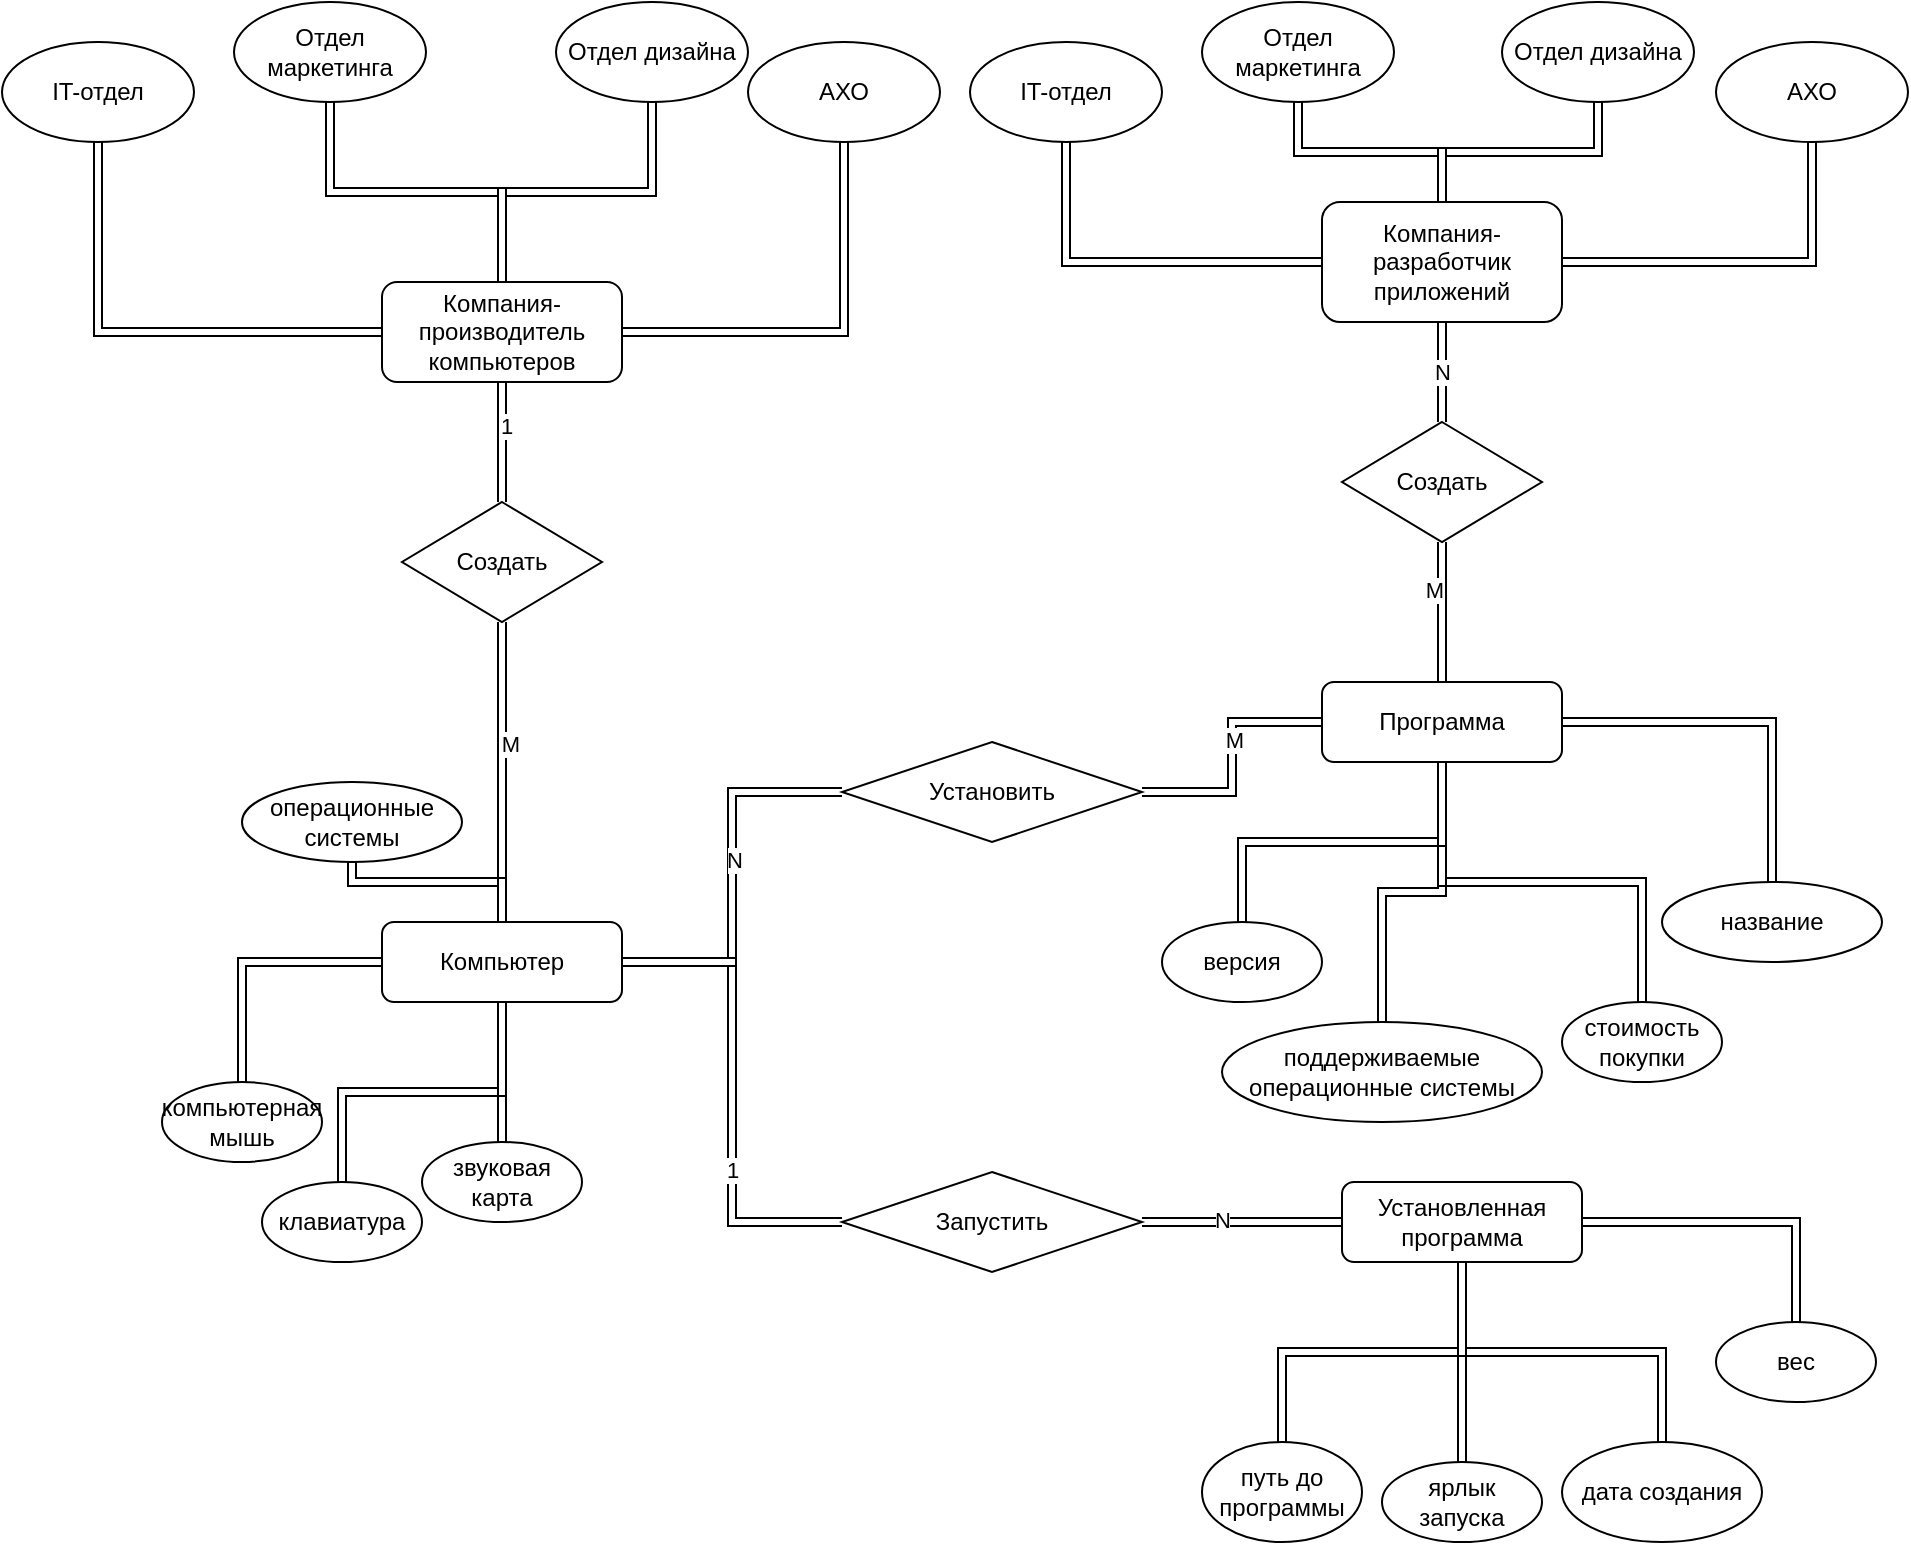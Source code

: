 <mxfile version="16.5.6" type="google"><diagram id="C5RBs43oDa-KdzZeNtuy" name="Page-1"><mxGraphModel dx="1865" dy="1748" grid="1" gridSize="10" guides="1" tooltips="1" connect="1" arrows="1" fold="1" page="1" pageScale="1" pageWidth="827" pageHeight="1169" math="0" shadow="0"><root><mxCell id="WIyWlLk6GJQsqaUBKTNV-0"/><mxCell id="WIyWlLk6GJQsqaUBKTNV-1" parent="WIyWlLk6GJQsqaUBKTNV-0"/><mxCell id="_SND7PJxF5jizySJN2dP-66" style="edgeStyle=orthogonalEdgeStyle;shape=link;rounded=0;orthogonalLoop=1;jettySize=auto;html=1;entryX=0.5;entryY=0;entryDx=0;entryDy=0;" parent="WIyWlLk6GJQsqaUBKTNV-1" source="WIyWlLk6GJQsqaUBKTNV-3" target="_SND7PJxF5jizySJN2dP-2" edge="1"><mxGeometry relative="1" as="geometry"/></mxCell><mxCell id="_SND7PJxF5jizySJN2dP-67" style="edgeStyle=orthogonalEdgeStyle;shape=link;rounded=0;orthogonalLoop=1;jettySize=auto;html=1;entryX=0.5;entryY=0;entryDx=0;entryDy=0;" parent="WIyWlLk6GJQsqaUBKTNV-1" source="WIyWlLk6GJQsqaUBKTNV-3" target="_SND7PJxF5jizySJN2dP-4" edge="1"><mxGeometry relative="1" as="geometry"/></mxCell><mxCell id="_SND7PJxF5jizySJN2dP-68" style="edgeStyle=orthogonalEdgeStyle;shape=link;rounded=0;orthogonalLoop=1;jettySize=auto;html=1;" parent="WIyWlLk6GJQsqaUBKTNV-1" source="WIyWlLk6GJQsqaUBKTNV-3" target="_SND7PJxF5jizySJN2dP-7" edge="1"><mxGeometry relative="1" as="geometry"/></mxCell><mxCell id="_SND7PJxF5jizySJN2dP-69" style="edgeStyle=orthogonalEdgeStyle;shape=link;rounded=0;orthogonalLoop=1;jettySize=auto;html=1;entryX=0.5;entryY=0;entryDx=0;entryDy=0;" parent="WIyWlLk6GJQsqaUBKTNV-1" source="WIyWlLk6GJQsqaUBKTNV-3" target="_SND7PJxF5jizySJN2dP-6" edge="1"><mxGeometry relative="1" as="geometry"/></mxCell><mxCell id="_SND7PJxF5jizySJN2dP-71" style="edgeStyle=orthogonalEdgeStyle;shape=link;rounded=0;orthogonalLoop=1;jettySize=auto;html=1;entryX=0;entryY=0.5;entryDx=0;entryDy=0;" parent="WIyWlLk6GJQsqaUBKTNV-1" source="WIyWlLk6GJQsqaUBKTNV-3" target="_SND7PJxF5jizySJN2dP-12" edge="1"><mxGeometry relative="1" as="geometry"/></mxCell><mxCell id="_SND7PJxF5jizySJN2dP-78" value="N" style="edgeLabel;html=1;align=center;verticalAlign=middle;resizable=0;points=[];" parent="_SND7PJxF5jizySJN2dP-71" vertex="1" connectable="0"><mxGeometry x="0.092" y="-1" relative="1" as="geometry"><mxPoint as="offset"/></mxGeometry></mxCell><mxCell id="_SND7PJxF5jizySJN2dP-77" style="edgeStyle=orthogonalEdgeStyle;shape=link;rounded=0;orthogonalLoop=1;jettySize=auto;html=1;entryX=0;entryY=0.5;entryDx=0;entryDy=0;" parent="WIyWlLk6GJQsqaUBKTNV-1" source="WIyWlLk6GJQsqaUBKTNV-3" target="_SND7PJxF5jizySJN2dP-13" edge="1"><mxGeometry relative="1" as="geometry"/></mxCell><mxCell id="_SND7PJxF5jizySJN2dP-80" value="1" style="edgeLabel;html=1;align=center;verticalAlign=middle;resizable=0;points=[];" parent="_SND7PJxF5jizySJN2dP-77" vertex="1" connectable="0"><mxGeometry x="0.321" relative="1" as="geometry"><mxPoint as="offset"/></mxGeometry></mxCell><mxCell id="WIyWlLk6GJQsqaUBKTNV-3" value="Компьютер" style="rounded=1;whiteSpace=wrap;html=1;fontSize=12;glass=0;strokeWidth=1;shadow=0;" parent="WIyWlLk6GJQsqaUBKTNV-1" vertex="1"><mxGeometry x="80" y="200" width="120" height="40" as="geometry"/></mxCell><mxCell id="_SND7PJxF5jizySJN2dP-73" style="edgeStyle=orthogonalEdgeStyle;shape=link;rounded=0;orthogonalLoop=1;jettySize=auto;html=1;entryX=0.5;entryY=0;entryDx=0;entryDy=0;" parent="WIyWlLk6GJQsqaUBKTNV-1" source="_SND7PJxF5jizySJN2dP-0" target="_SND7PJxF5jizySJN2dP-22" edge="1"><mxGeometry relative="1" as="geometry"/></mxCell><mxCell id="_SND7PJxF5jizySJN2dP-74" style="edgeStyle=orthogonalEdgeStyle;shape=link;rounded=0;orthogonalLoop=1;jettySize=auto;html=1;" parent="WIyWlLk6GJQsqaUBKTNV-1" source="_SND7PJxF5jizySJN2dP-0" target="_SND7PJxF5jizySJN2dP-23" edge="1"><mxGeometry relative="1" as="geometry"/></mxCell><mxCell id="_SND7PJxF5jizySJN2dP-75" style="edgeStyle=orthogonalEdgeStyle;shape=link;rounded=0;orthogonalLoop=1;jettySize=auto;html=1;entryX=0.5;entryY=0;entryDx=0;entryDy=0;" parent="WIyWlLk6GJQsqaUBKTNV-1" source="_SND7PJxF5jizySJN2dP-0" target="_SND7PJxF5jizySJN2dP-24" edge="1"><mxGeometry relative="1" as="geometry"/></mxCell><mxCell id="_SND7PJxF5jizySJN2dP-76" style="edgeStyle=orthogonalEdgeStyle;shape=link;rounded=0;orthogonalLoop=1;jettySize=auto;html=1;entryX=0.5;entryY=0;entryDx=0;entryDy=0;" parent="WIyWlLk6GJQsqaUBKTNV-1" source="_SND7PJxF5jizySJN2dP-0" target="_SND7PJxF5jizySJN2dP-25" edge="1"><mxGeometry relative="1" as="geometry"/></mxCell><mxCell id="_SND7PJxF5jizySJN2dP-0" value="Программа" style="rounded=1;whiteSpace=wrap;html=1;" parent="WIyWlLk6GJQsqaUBKTNV-1" vertex="1"><mxGeometry x="550" y="80" width="120" height="40" as="geometry"/></mxCell><mxCell id="_SND7PJxF5jizySJN2dP-62" style="edgeStyle=orthogonalEdgeStyle;shape=link;rounded=0;orthogonalLoop=1;jettySize=auto;html=1;" parent="WIyWlLk6GJQsqaUBKTNV-1" source="_SND7PJxF5jizySJN2dP-1" target="_SND7PJxF5jizySJN2dP-30" edge="1"><mxGeometry relative="1" as="geometry"/></mxCell><mxCell id="_SND7PJxF5jizySJN2dP-63" style="edgeStyle=orthogonalEdgeStyle;shape=link;rounded=0;orthogonalLoop=1;jettySize=auto;html=1;entryX=0.5;entryY=0;entryDx=0;entryDy=0;" parent="WIyWlLk6GJQsqaUBKTNV-1" source="_SND7PJxF5jizySJN2dP-1" target="_SND7PJxF5jizySJN2dP-31" edge="1"><mxGeometry relative="1" as="geometry"/></mxCell><mxCell id="_SND7PJxF5jizySJN2dP-64" style="edgeStyle=orthogonalEdgeStyle;shape=link;rounded=0;orthogonalLoop=1;jettySize=auto;html=1;entryX=0.5;entryY=0;entryDx=0;entryDy=0;" parent="WIyWlLk6GJQsqaUBKTNV-1" source="_SND7PJxF5jizySJN2dP-1" target="_SND7PJxF5jizySJN2dP-32" edge="1"><mxGeometry relative="1" as="geometry"/></mxCell><mxCell id="_SND7PJxF5jizySJN2dP-1" value="Установленная программа" style="rounded=1;whiteSpace=wrap;html=1;" parent="WIyWlLk6GJQsqaUBKTNV-1" vertex="1"><mxGeometry x="560" y="330" width="120" height="40" as="geometry"/></mxCell><mxCell id="_SND7PJxF5jizySJN2dP-2" value="компьютерная мышь" style="ellipse;whiteSpace=wrap;html=1;" parent="WIyWlLk6GJQsqaUBKTNV-1" vertex="1"><mxGeometry x="-30" y="280" width="80" height="40" as="geometry"/></mxCell><mxCell id="_SND7PJxF5jizySJN2dP-4" value="звуковая карта" style="ellipse;whiteSpace=wrap;html=1;" parent="WIyWlLk6GJQsqaUBKTNV-1" vertex="1"><mxGeometry x="100" y="310" width="80" height="40" as="geometry"/></mxCell><mxCell id="_SND7PJxF5jizySJN2dP-6" value="клавиатура" style="ellipse;whiteSpace=wrap;html=1;" parent="WIyWlLk6GJQsqaUBKTNV-1" vertex="1"><mxGeometry x="20" y="330" width="80" height="40" as="geometry"/></mxCell><mxCell id="_SND7PJxF5jizySJN2dP-7" value="операционные системы" style="ellipse;whiteSpace=wrap;html=1;" parent="WIyWlLk6GJQsqaUBKTNV-1" vertex="1"><mxGeometry x="10" y="130" width="110" height="40" as="geometry"/></mxCell><mxCell id="_SND7PJxF5jizySJN2dP-72" style="edgeStyle=orthogonalEdgeStyle;shape=link;rounded=0;orthogonalLoop=1;jettySize=auto;html=1;entryX=0;entryY=0.5;entryDx=0;entryDy=0;" parent="WIyWlLk6GJQsqaUBKTNV-1" source="_SND7PJxF5jizySJN2dP-12" target="_SND7PJxF5jizySJN2dP-0" edge="1"><mxGeometry relative="1" as="geometry"/></mxCell><mxCell id="_SND7PJxF5jizySJN2dP-79" value="M" style="edgeLabel;html=1;align=center;verticalAlign=middle;resizable=0;points=[];" parent="_SND7PJxF5jizySJN2dP-72" vertex="1" connectable="0"><mxGeometry x="0.145" y="-1" relative="1" as="geometry"><mxPoint as="offset"/></mxGeometry></mxCell><mxCell id="_SND7PJxF5jizySJN2dP-12" value="Установить" style="rhombus;whiteSpace=wrap;html=1;" parent="WIyWlLk6GJQsqaUBKTNV-1" vertex="1"><mxGeometry x="310" y="110" width="150" height="50" as="geometry"/></mxCell><mxCell id="_SND7PJxF5jizySJN2dP-17" style="edgeStyle=none;rounded=0;orthogonalLoop=1;jettySize=auto;html=1;entryX=0;entryY=0.5;entryDx=0;entryDy=0;shape=link;" parent="WIyWlLk6GJQsqaUBKTNV-1" source="_SND7PJxF5jizySJN2dP-13" target="_SND7PJxF5jizySJN2dP-1" edge="1"><mxGeometry relative="1" as="geometry"/></mxCell><mxCell id="_SND7PJxF5jizySJN2dP-20" value="N" style="edgeLabel;html=1;align=center;verticalAlign=middle;resizable=0;points=[];" parent="_SND7PJxF5jizySJN2dP-17" vertex="1" connectable="0"><mxGeometry x="-0.203" y="1" relative="1" as="geometry"><mxPoint as="offset"/></mxGeometry></mxCell><mxCell id="_SND7PJxF5jizySJN2dP-13" value="Запустить" style="rhombus;whiteSpace=wrap;html=1;" parent="WIyWlLk6GJQsqaUBKTNV-1" vertex="1"><mxGeometry x="310" y="325" width="150" height="50" as="geometry"/></mxCell><mxCell id="_SND7PJxF5jizySJN2dP-22" value="версия" style="ellipse;whiteSpace=wrap;html=1;" parent="WIyWlLk6GJQsqaUBKTNV-1" vertex="1"><mxGeometry x="470" y="200" width="80" height="40" as="geometry"/></mxCell><mxCell id="_SND7PJxF5jizySJN2dP-23" value="поддерживаемые операционные системы" style="ellipse;whiteSpace=wrap;html=1;" parent="WIyWlLk6GJQsqaUBKTNV-1" vertex="1"><mxGeometry x="500" y="250" width="160" height="50" as="geometry"/></mxCell><mxCell id="_SND7PJxF5jizySJN2dP-24" value="стоимость&lt;br&gt;покупки" style="ellipse;whiteSpace=wrap;html=1;" parent="WIyWlLk6GJQsqaUBKTNV-1" vertex="1"><mxGeometry x="670" y="240" width="80" height="40" as="geometry"/></mxCell><mxCell id="_SND7PJxF5jizySJN2dP-25" value="название" style="ellipse;whiteSpace=wrap;html=1;" parent="WIyWlLk6GJQsqaUBKTNV-1" vertex="1"><mxGeometry x="720" y="180" width="110" height="40" as="geometry"/></mxCell><mxCell id="_SND7PJxF5jizySJN2dP-30" value="путь до программы" style="ellipse;whiteSpace=wrap;html=1;" parent="WIyWlLk6GJQsqaUBKTNV-1" vertex="1"><mxGeometry x="490" y="460" width="80" height="50" as="geometry"/></mxCell><mxCell id="_SND7PJxF5jizySJN2dP-31" value="ярлык запуска" style="ellipse;whiteSpace=wrap;html=1;" parent="WIyWlLk6GJQsqaUBKTNV-1" vertex="1"><mxGeometry x="580" y="470" width="80" height="40" as="geometry"/></mxCell><mxCell id="_SND7PJxF5jizySJN2dP-32" value="вес" style="ellipse;whiteSpace=wrap;html=1;" parent="WIyWlLk6GJQsqaUBKTNV-1" vertex="1"><mxGeometry x="747" y="400" width="80" height="40" as="geometry"/></mxCell><mxCell id="wLV7wJjMBNhq6UaIVfio-7" value="N" style="edgeStyle=orthogonalEdgeStyle;shape=link;rounded=0;orthogonalLoop=1;jettySize=auto;html=1;entryX=0.5;entryY=0;entryDx=0;entryDy=0;" parent="WIyWlLk6GJQsqaUBKTNV-1" source="wLV7wJjMBNhq6UaIVfio-5" target="wLV7wJjMBNhq6UaIVfio-6" edge="1"><mxGeometry relative="1" as="geometry"/></mxCell><mxCell id="wLV7wJjMBNhq6UaIVfio-14" style="edgeStyle=orthogonalEdgeStyle;shape=link;rounded=0;orthogonalLoop=1;jettySize=auto;html=1;entryX=0.5;entryY=1;entryDx=0;entryDy=0;" parent="WIyWlLk6GJQsqaUBKTNV-1" source="wLV7wJjMBNhq6UaIVfio-5" target="wLV7wJjMBNhq6UaIVfio-10" edge="1"><mxGeometry relative="1" as="geometry"/></mxCell><mxCell id="wLV7wJjMBNhq6UaIVfio-15" style="edgeStyle=orthogonalEdgeStyle;shape=link;rounded=0;orthogonalLoop=1;jettySize=auto;html=1;entryX=0.5;entryY=1;entryDx=0;entryDy=0;" parent="WIyWlLk6GJQsqaUBKTNV-1" source="wLV7wJjMBNhq6UaIVfio-5" target="wLV7wJjMBNhq6UaIVfio-11" edge="1"><mxGeometry relative="1" as="geometry"/></mxCell><mxCell id="wLV7wJjMBNhq6UaIVfio-16" style="edgeStyle=orthogonalEdgeStyle;shape=link;rounded=0;orthogonalLoop=1;jettySize=auto;html=1;entryX=0.5;entryY=1;entryDx=0;entryDy=0;" parent="WIyWlLk6GJQsqaUBKTNV-1" source="wLV7wJjMBNhq6UaIVfio-5" target="wLV7wJjMBNhq6UaIVfio-12" edge="1"><mxGeometry relative="1" as="geometry"/></mxCell><mxCell id="wLV7wJjMBNhq6UaIVfio-17" style="edgeStyle=orthogonalEdgeStyle;shape=link;rounded=0;orthogonalLoop=1;jettySize=auto;html=1;entryX=0.5;entryY=1;entryDx=0;entryDy=0;" parent="WIyWlLk6GJQsqaUBKTNV-1" source="wLV7wJjMBNhq6UaIVfio-5" target="wLV7wJjMBNhq6UaIVfio-13" edge="1"><mxGeometry relative="1" as="geometry"/></mxCell><mxCell id="wLV7wJjMBNhq6UaIVfio-5" value="Компания-разработчик приложений" style="rounded=1;whiteSpace=wrap;html=1;" parent="WIyWlLk6GJQsqaUBKTNV-1" vertex="1"><mxGeometry x="550" y="-160" width="120" height="60" as="geometry"/></mxCell><mxCell id="wLV7wJjMBNhq6UaIVfio-8" style="edgeStyle=orthogonalEdgeStyle;shape=link;rounded=0;orthogonalLoop=1;jettySize=auto;html=1;entryX=0.5;entryY=0;entryDx=0;entryDy=0;" parent="WIyWlLk6GJQsqaUBKTNV-1" source="wLV7wJjMBNhq6UaIVfio-6" target="_SND7PJxF5jizySJN2dP-0" edge="1"><mxGeometry relative="1" as="geometry"/></mxCell><mxCell id="wLV7wJjMBNhq6UaIVfio-9" value="M" style="edgeLabel;html=1;align=center;verticalAlign=middle;resizable=0;points=[];" parent="wLV7wJjMBNhq6UaIVfio-8" vertex="1" connectable="0"><mxGeometry x="-0.319" y="-4" relative="1" as="geometry"><mxPoint as="offset"/></mxGeometry></mxCell><mxCell id="wLV7wJjMBNhq6UaIVfio-6" value="Создать" style="rhombus;whiteSpace=wrap;html=1;" parent="WIyWlLk6GJQsqaUBKTNV-1" vertex="1"><mxGeometry x="560" y="-50" width="100" height="60" as="geometry"/></mxCell><mxCell id="wLV7wJjMBNhq6UaIVfio-10" value="IT-отдел" style="ellipse;whiteSpace=wrap;html=1;" parent="WIyWlLk6GJQsqaUBKTNV-1" vertex="1"><mxGeometry x="374" y="-240" width="96" height="50" as="geometry"/></mxCell><mxCell id="wLV7wJjMBNhq6UaIVfio-11" value="Отдел маркетинга" style="ellipse;whiteSpace=wrap;html=1;" parent="WIyWlLk6GJQsqaUBKTNV-1" vertex="1"><mxGeometry x="490" y="-260" width="96" height="50" as="geometry"/></mxCell><mxCell id="wLV7wJjMBNhq6UaIVfio-12" value="Отдел дизайна" style="ellipse;whiteSpace=wrap;html=1;" parent="WIyWlLk6GJQsqaUBKTNV-1" vertex="1"><mxGeometry x="640" y="-260" width="96" height="50" as="geometry"/></mxCell><mxCell id="wLV7wJjMBNhq6UaIVfio-13" value="АХО" style="ellipse;whiteSpace=wrap;html=1;" parent="WIyWlLk6GJQsqaUBKTNV-1" vertex="1"><mxGeometry x="747" y="-240" width="96" height="50" as="geometry"/></mxCell><mxCell id="wLV7wJjMBNhq6UaIVfio-22" style="edgeStyle=orthogonalEdgeStyle;shape=link;rounded=0;orthogonalLoop=1;jettySize=auto;html=1;" parent="WIyWlLk6GJQsqaUBKTNV-1" source="wLV7wJjMBNhq6UaIVfio-19" target="wLV7wJjMBNhq6UaIVfio-21" edge="1"><mxGeometry relative="1" as="geometry"/></mxCell><mxCell id="wLV7wJjMBNhq6UaIVfio-25" value="1" style="edgeLabel;html=1;align=center;verticalAlign=middle;resizable=0;points=[];" parent="wLV7wJjMBNhq6UaIVfio-22" vertex="1" connectable="0"><mxGeometry x="-0.278" y="2" relative="1" as="geometry"><mxPoint as="offset"/></mxGeometry></mxCell><mxCell id="wLV7wJjMBNhq6UaIVfio-30" style="edgeStyle=orthogonalEdgeStyle;shape=link;rounded=0;orthogonalLoop=1;jettySize=auto;html=1;entryX=0.5;entryY=1;entryDx=0;entryDy=0;" parent="WIyWlLk6GJQsqaUBKTNV-1" source="wLV7wJjMBNhq6UaIVfio-19" target="wLV7wJjMBNhq6UaIVfio-26" edge="1"><mxGeometry relative="1" as="geometry"/></mxCell><mxCell id="wLV7wJjMBNhq6UaIVfio-31" style="edgeStyle=orthogonalEdgeStyle;shape=link;rounded=0;orthogonalLoop=1;jettySize=auto;html=1;entryX=0.5;entryY=1;entryDx=0;entryDy=0;" parent="WIyWlLk6GJQsqaUBKTNV-1" source="wLV7wJjMBNhq6UaIVfio-19" target="wLV7wJjMBNhq6UaIVfio-27" edge="1"><mxGeometry relative="1" as="geometry"/></mxCell><mxCell id="wLV7wJjMBNhq6UaIVfio-32" style="edgeStyle=orthogonalEdgeStyle;shape=link;rounded=0;orthogonalLoop=1;jettySize=auto;html=1;entryX=0.5;entryY=1;entryDx=0;entryDy=0;" parent="WIyWlLk6GJQsqaUBKTNV-1" source="wLV7wJjMBNhq6UaIVfio-19" target="wLV7wJjMBNhq6UaIVfio-28" edge="1"><mxGeometry relative="1" as="geometry"/></mxCell><mxCell id="wLV7wJjMBNhq6UaIVfio-33" style="edgeStyle=orthogonalEdgeStyle;shape=link;rounded=0;orthogonalLoop=1;jettySize=auto;html=1;entryX=0.5;entryY=1;entryDx=0;entryDy=0;" parent="WIyWlLk6GJQsqaUBKTNV-1" source="wLV7wJjMBNhq6UaIVfio-19" target="wLV7wJjMBNhq6UaIVfio-29" edge="1"><mxGeometry relative="1" as="geometry"/></mxCell><mxCell id="wLV7wJjMBNhq6UaIVfio-19" value="Компания-производитель компьютеров" style="rounded=1;whiteSpace=wrap;html=1;fontSize=12;glass=0;strokeWidth=1;shadow=0;" parent="WIyWlLk6GJQsqaUBKTNV-1" vertex="1"><mxGeometry x="80" y="-120" width="120" height="50" as="geometry"/></mxCell><mxCell id="wLV7wJjMBNhq6UaIVfio-23" style="edgeStyle=orthogonalEdgeStyle;shape=link;rounded=0;orthogonalLoop=1;jettySize=auto;html=1;" parent="WIyWlLk6GJQsqaUBKTNV-1" source="wLV7wJjMBNhq6UaIVfio-21" target="WIyWlLk6GJQsqaUBKTNV-3" edge="1"><mxGeometry relative="1" as="geometry"/></mxCell><mxCell id="wLV7wJjMBNhq6UaIVfio-24" value="M" style="edgeLabel;html=1;align=center;verticalAlign=middle;resizable=0;points=[];" parent="wLV7wJjMBNhq6UaIVfio-23" vertex="1" connectable="0"><mxGeometry x="-0.191" y="4" relative="1" as="geometry"><mxPoint as="offset"/></mxGeometry></mxCell><mxCell id="wLV7wJjMBNhq6UaIVfio-21" value="Создать" style="rhombus;whiteSpace=wrap;html=1;" parent="WIyWlLk6GJQsqaUBKTNV-1" vertex="1"><mxGeometry x="90" y="-10" width="100" height="60" as="geometry"/></mxCell><mxCell id="wLV7wJjMBNhq6UaIVfio-26" value="IT-отдел" style="ellipse;whiteSpace=wrap;html=1;" parent="WIyWlLk6GJQsqaUBKTNV-1" vertex="1"><mxGeometry x="-110" y="-240" width="96" height="50" as="geometry"/></mxCell><mxCell id="wLV7wJjMBNhq6UaIVfio-27" value="Отдел маркетинга" style="ellipse;whiteSpace=wrap;html=1;" parent="WIyWlLk6GJQsqaUBKTNV-1" vertex="1"><mxGeometry x="6" y="-260" width="96" height="50" as="geometry"/></mxCell><mxCell id="wLV7wJjMBNhq6UaIVfio-28" value="Отдел дизайна" style="ellipse;whiteSpace=wrap;html=1;" parent="WIyWlLk6GJQsqaUBKTNV-1" vertex="1"><mxGeometry x="167" y="-260" width="96" height="50" as="geometry"/></mxCell><mxCell id="wLV7wJjMBNhq6UaIVfio-29" value="АХО" style="ellipse;whiteSpace=wrap;html=1;" parent="WIyWlLk6GJQsqaUBKTNV-1" vertex="1"><mxGeometry x="263" y="-240" width="96" height="50" as="geometry"/></mxCell><mxCell id="wLV7wJjMBNhq6UaIVfio-35" style="edgeStyle=orthogonalEdgeStyle;shape=link;rounded=0;orthogonalLoop=1;jettySize=auto;html=1;entryX=0.5;entryY=1;entryDx=0;entryDy=0;" parent="WIyWlLk6GJQsqaUBKTNV-1" source="wLV7wJjMBNhq6UaIVfio-34" target="_SND7PJxF5jizySJN2dP-1" edge="1"><mxGeometry relative="1" as="geometry"/></mxCell><mxCell id="wLV7wJjMBNhq6UaIVfio-34" value="дата создания" style="ellipse;whiteSpace=wrap;html=1;" parent="WIyWlLk6GJQsqaUBKTNV-1" vertex="1"><mxGeometry x="670" y="460" width="100" height="50" as="geometry"/></mxCell></root></mxGraphModel></diagram></mxfile>